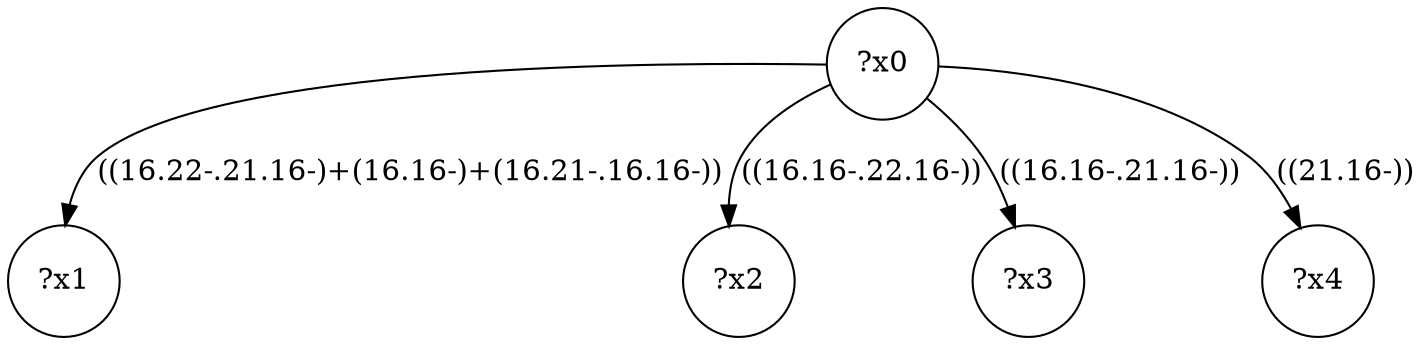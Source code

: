 digraph g {
	x0 [shape=circle, label="?x0"];
	x1 [shape=circle, label="?x1"];
	x0 -> x1 [label="((16.22-.21.16-)+(16.16-)+(16.21-.16.16-))"];
	x2 [shape=circle, label="?x2"];
	x0 -> x2 [label="((16.16-.22.16-))"];
	x3 [shape=circle, label="?x3"];
	x0 -> x3 [label="((16.16-.21.16-))"];
	x4 [shape=circle, label="?x4"];
	x0 -> x4 [label="((21.16-))"];
}
